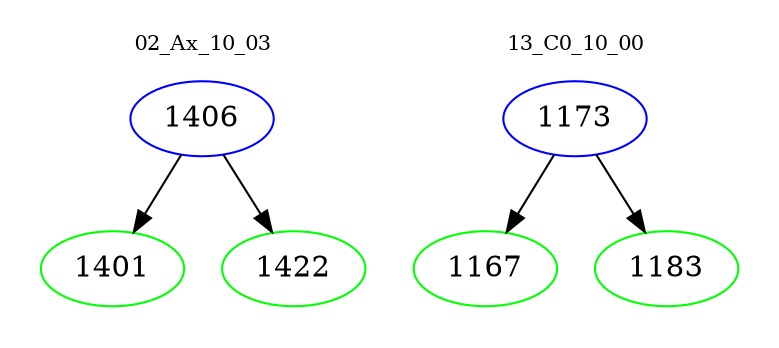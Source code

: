 digraph{
subgraph cluster_0 {
color = white
label = "02_Ax_10_03";
fontsize=10;
T0_1406 [label="1406", color="blue"]
T0_1406 -> T0_1401 [color="black"]
T0_1401 [label="1401", color="green"]
T0_1406 -> T0_1422 [color="black"]
T0_1422 [label="1422", color="green"]
}
subgraph cluster_1 {
color = white
label = "13_C0_10_00";
fontsize=10;
T1_1173 [label="1173", color="blue"]
T1_1173 -> T1_1167 [color="black"]
T1_1167 [label="1167", color="green"]
T1_1173 -> T1_1183 [color="black"]
T1_1183 [label="1183", color="green"]
}
}
